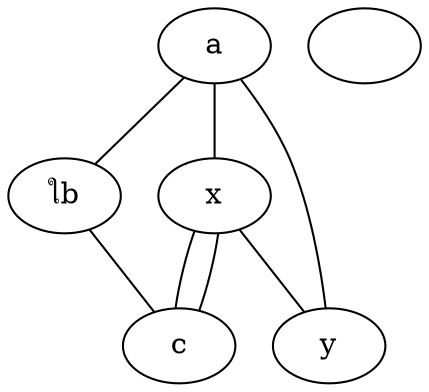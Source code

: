 graph test2 {
       a -- ใb -- c;
       a -- {x y};
       x -- c [w=257.32768];
       x -- c [w=512.32768];
        x -- y [w=5.1,len=3];
}

